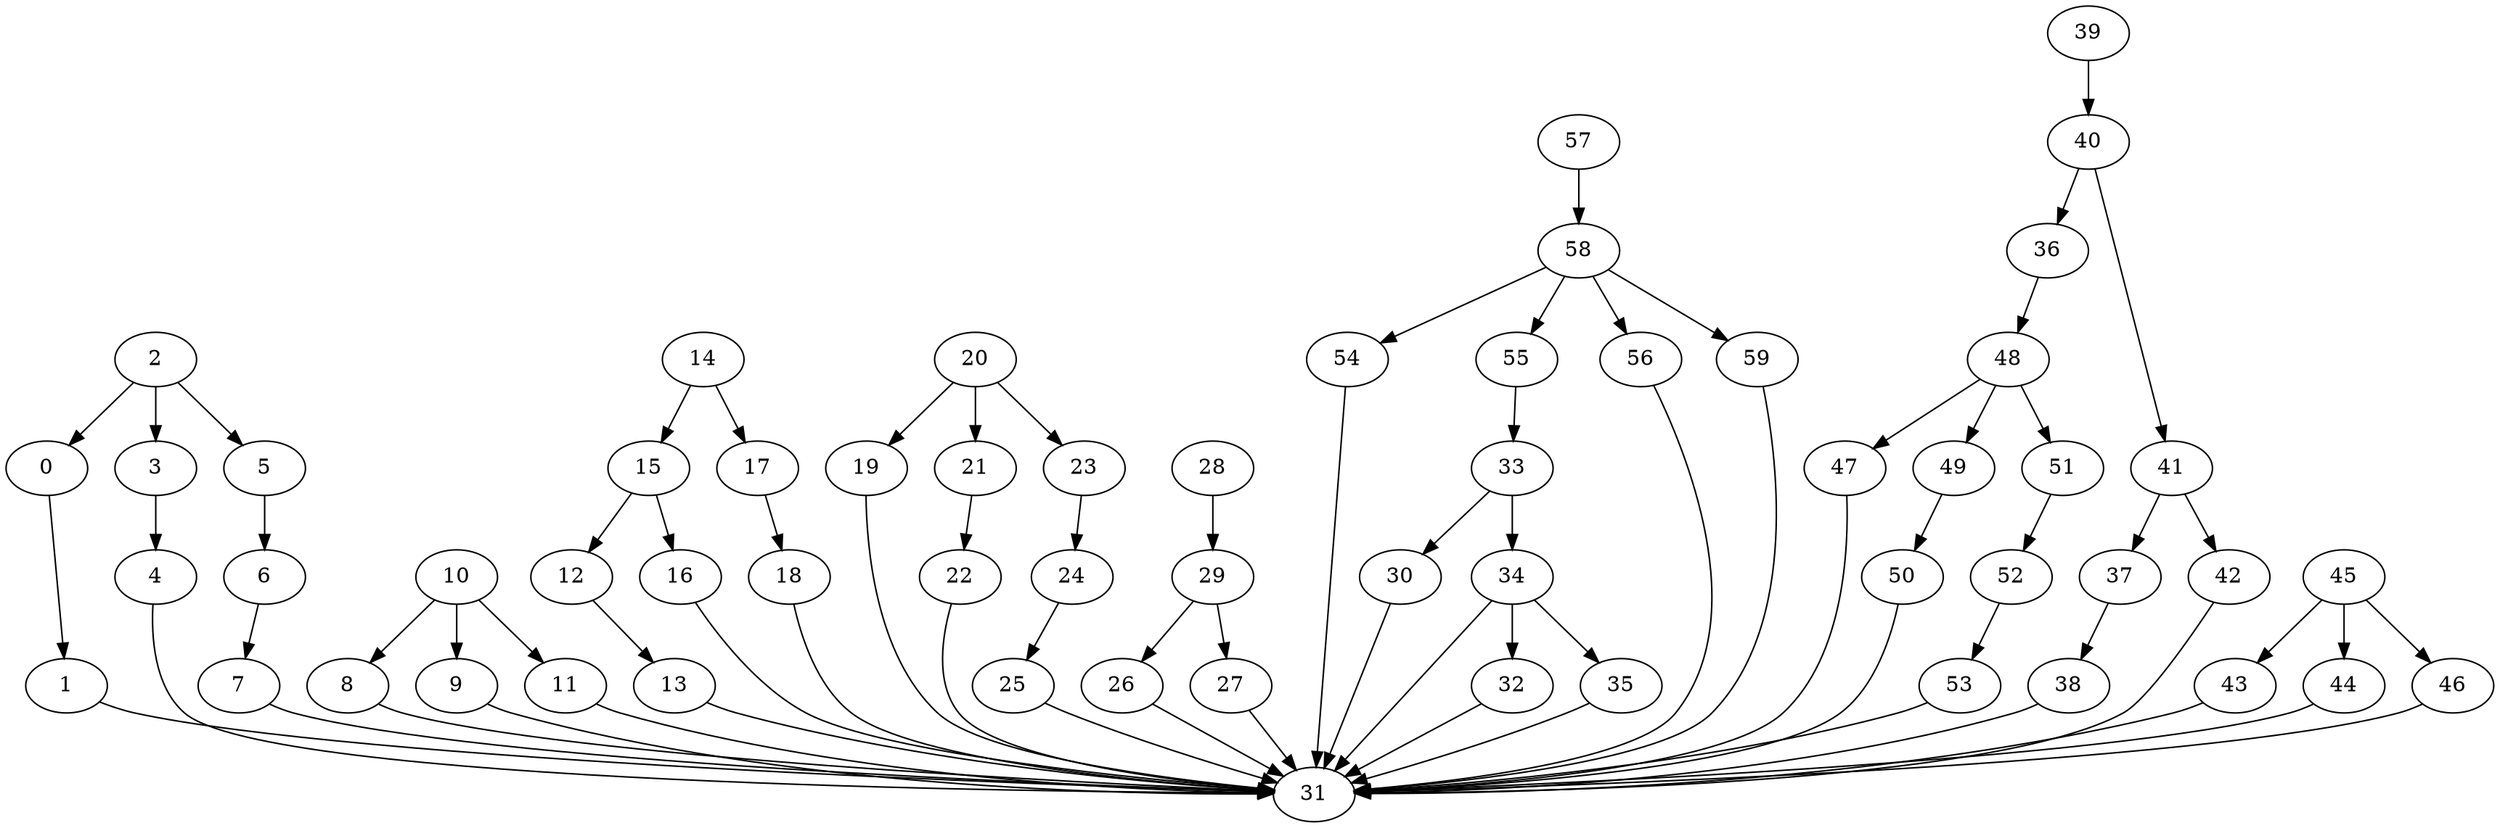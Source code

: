 strict digraph  {
0 [exec=189];
1 [exec=76];
2 [exec=196];
3 [exec=113];
4 [exec=53];
5 [exec=105];
6 [exec=154];
7 [exec=121];
8 [exec=163];
9 [exec=82];
10 [exec=83];
11 [exec=50];
12 [exec=130];
13 [exec=100];
14 [exec=188];
15 [exec=102];
16 [exec=96];
17 [exec=100];
18 [exec=148];
19 [exec=117];
20 [exec=66];
21 [exec=134];
22 [exec=127];
23 [exec=200];
24 [exec=50];
25 [exec=136];
26 [exec=168];
27 [exec=138];
28 [exec=181];
29 [exec=140];
30 [exec=160];
31 [exec=73];
32 [exec=103];
33 [exec=137];
34 [exec=181];
35 [exec=142];
36 [exec=131];
37 [exec=128];
38 [exec=95];
39 [exec=70];
40 [exec=88];
41 [exec=129];
42 [exec=173];
43 [exec=114];
44 [exec=166];
45 [exec=157];
46 [exec=87];
47 [exec=194];
48 [exec=83];
49 [exec=155];
50 [exec=77];
51 [exec=93];
52 [exec=161];
53 [exec=145];
54 [exec=166];
55 [exec=93];
56 [exec=183];
57 [exec=166];
58 [exec=174];
59 [exec=131];
0 -> 1  [comm=10];
1 -> 31  [comm=12];
2 -> 3  [comm=10];
2 -> 0  [comm=6];
2 -> 5  [comm=20];
3 -> 4  [comm=12];
4 -> 31  [comm=10];
5 -> 6  [comm=6];
6 -> 7  [comm=9];
7 -> 31  [comm=8];
8 -> 31  [comm=15];
9 -> 31  [comm=10];
10 -> 11  [comm=20];
10 -> 8  [comm=11];
10 -> 9  [comm=6];
11 -> 31  [comm=18];
12 -> 13  [comm=19];
13 -> 31  [comm=16];
14 -> 15  [comm=17];
14 -> 17  [comm=7];
15 -> 16  [comm=11];
15 -> 12  [comm=12];
16 -> 31  [comm=16];
17 -> 18  [comm=5];
18 -> 31  [comm=16];
19 -> 31  [comm=17];
20 -> 21  [comm=13];
20 -> 19  [comm=18];
20 -> 23  [comm=8];
21 -> 22  [comm=16];
22 -> 31  [comm=6];
23 -> 24  [comm=14];
24 -> 25  [comm=8];
25 -> 31  [comm=14];
26 -> 31  [comm=15];
27 -> 31  [comm=14];
28 -> 29  [comm=16];
29 -> 26  [comm=9];
29 -> 27  [comm=18];
30 -> 31  [comm=18];
32 -> 31  [comm=16];
33 -> 34  [comm=19];
33 -> 30  [comm=9];
34 -> 35  [comm=10];
34 -> 31  [comm=17];
34 -> 32  [comm=20];
35 -> 31  [comm=11];
36 -> 48  [comm=9];
37 -> 38  [comm=7];
38 -> 31  [comm=16];
39 -> 40  [comm=5];
40 -> 41  [comm=17];
40 -> 36  [comm=8];
41 -> 42  [comm=15];
41 -> 37  [comm=9];
42 -> 31  [comm=15];
43 -> 31  [comm=17];
44 -> 31  [comm=18];
45 -> 46  [comm=18];
45 -> 43  [comm=12];
45 -> 44  [comm=20];
46 -> 31  [comm=14];
47 -> 31  [comm=20];
48 -> 49  [comm=17];
48 -> 47  [comm=17];
48 -> 51  [comm=10];
49 -> 50  [comm=13];
50 -> 31  [comm=14];
51 -> 52  [comm=20];
52 -> 53  [comm=13];
53 -> 31  [comm=18];
54 -> 31  [comm=5];
55 -> 33  [comm=15];
56 -> 31  [comm=14];
57 -> 58  [comm=20];
58 -> 59  [comm=14];
58 -> 54  [comm=9];
58 -> 55  [comm=20];
58 -> 56  [comm=5];
59 -> 31  [comm=8];
}
